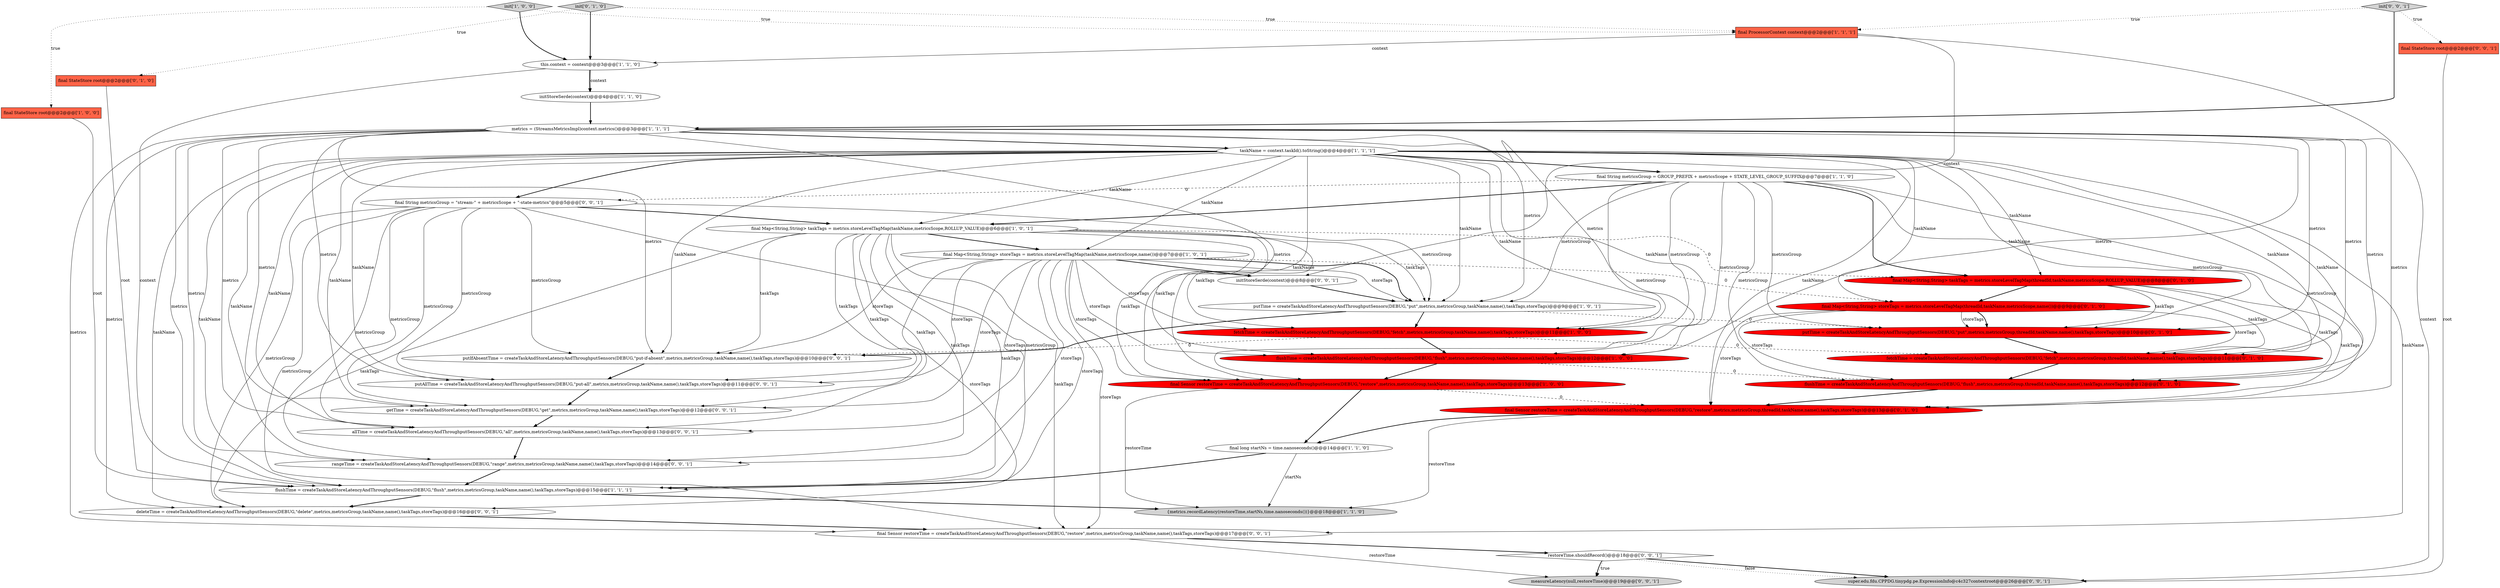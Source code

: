 digraph {
22 [style = filled, label = "fetchTime = createTaskAndStoreLatencyAndThroughputSensors(DEBUG,\"fetch\",metrics,metricsGroup,threadId,taskName,name(),taskTags,storeTags)@@@11@@@['0', '1', '0']", fillcolor = red, shape = ellipse image = "AAA1AAABBB2BBB"];
28 [style = filled, label = "getTime = createTaskAndStoreLatencyAndThroughputSensors(DEBUG,\"get\",metrics,metricsGroup,taskName,name(),taskTags,storeTags)@@@12@@@['0', '0', '1']", fillcolor = white, shape = ellipse image = "AAA0AAABBB3BBB"];
12 [style = filled, label = "fetchTime = createTaskAndStoreLatencyAndThroughputSensors(DEBUG,\"fetch\",metrics,metricsGroup,taskName,name(),taskTags,storeTags)@@@11@@@['1', '0', '0']", fillcolor = red, shape = ellipse image = "AAA1AAABBB1BBB"];
36 [style = filled, label = "rangeTime = createTaskAndStoreLatencyAndThroughputSensors(DEBUG,\"range\",metrics,metricsGroup,taskName,name(),taskTags,storeTags)@@@14@@@['0', '0', '1']", fillcolor = white, shape = ellipse image = "AAA0AAABBB3BBB"];
20 [style = filled, label = "flushTime = createTaskAndStoreLatencyAndThroughputSensors(DEBUG,\"flush\",metrics,metricsGroup,threadId,taskName,name(),taskTags,storeTags)@@@12@@@['0', '1', '0']", fillcolor = red, shape = ellipse image = "AAA1AAABBB2BBB"];
35 [style = filled, label = "final String metricsGroup = \"stream-\" + metricsScope + \"-state-metrics\"@@@5@@@['0', '0', '1']", fillcolor = white, shape = ellipse image = "AAA0AAABBB3BBB"];
32 [style = filled, label = "final Sensor restoreTime = createTaskAndStoreLatencyAndThroughputSensors(DEBUG,\"restore\",metrics,metricsGroup,taskName,name(),taskTags,storeTags)@@@17@@@['0', '0', '1']", fillcolor = white, shape = ellipse image = "AAA0AAABBB3BBB"];
7 [style = filled, label = "metrics = (StreamsMetricsImpl)context.metrics()@@@3@@@['1', '1', '1']", fillcolor = white, shape = ellipse image = "AAA0AAABBB1BBB"];
15 [style = filled, label = "final Map<String,String> taskTags = metrics.storeLevelTagMap(taskName,metricsScope,ROLLUP_VALUE)@@@6@@@['1', '0', '1']", fillcolor = white, shape = ellipse image = "AAA0AAABBB1BBB"];
38 [style = filled, label = "init['0', '0', '1']", fillcolor = lightgray, shape = diamond image = "AAA0AAABBB3BBB"];
17 [style = filled, label = "init['0', '1', '0']", fillcolor = lightgray, shape = diamond image = "AAA0AAABBB2BBB"];
10 [style = filled, label = "init['1', '0', '0']", fillcolor = lightgray, shape = diamond image = "AAA0AAABBB1BBB"];
9 [style = filled, label = "taskName = context.taskId().toString()@@@4@@@['1', '1', '1']", fillcolor = white, shape = ellipse image = "AAA0AAABBB1BBB"];
3 [style = filled, label = "final long startNs = time.nanoseconds()@@@14@@@['1', '1', '0']", fillcolor = white, shape = ellipse image = "AAA0AAABBB1BBB"];
34 [style = filled, label = "final StateStore root@@@2@@@['0', '0', '1']", fillcolor = tomato, shape = box image = "AAA0AAABBB3BBB"];
19 [style = filled, label = "putTime = createTaskAndStoreLatencyAndThroughputSensors(DEBUG,\"put\",metrics,metricsGroup,threadId,taskName,name(),taskTags,storeTags)@@@10@@@['0', '1', '0']", fillcolor = red, shape = ellipse image = "AAA1AAABBB2BBB"];
13 [style = filled, label = "final Sensor restoreTime = createTaskAndStoreLatencyAndThroughputSensors(DEBUG,\"restore\",metrics,metricsGroup,taskName,name(),taskTags,storeTags)@@@13@@@['1', '0', '0']", fillcolor = red, shape = ellipse image = "AAA1AAABBB1BBB"];
24 [style = filled, label = "final StateStore root@@@2@@@['0', '1', '0']", fillcolor = tomato, shape = box image = "AAA0AAABBB2BBB"];
4 [style = filled, label = "flushTime = createTaskAndStoreLatencyAndThroughputSensors(DEBUG,\"flush\",metrics,metricsGroup,taskName,name(),taskTags,storeTags)@@@15@@@['1', '1', '1']", fillcolor = white, shape = ellipse image = "AAA0AAABBB1BBB"];
25 [style = filled, label = "putAllTime = createTaskAndStoreLatencyAndThroughputSensors(DEBUG,\"put-all\",metrics,metricsGroup,taskName,name(),taskTags,storeTags)@@@11@@@['0', '0', '1']", fillcolor = white, shape = ellipse image = "AAA0AAABBB3BBB"];
5 [style = filled, label = "putTime = createTaskAndStoreLatencyAndThroughputSensors(DEBUG,\"put\",metrics,metricsGroup,taskName,name(),taskTags,storeTags)@@@9@@@['1', '0', '1']", fillcolor = white, shape = ellipse image = "AAA0AAABBB1BBB"];
6 [style = filled, label = "final ProcessorContext context@@@2@@@['1', '1', '1']", fillcolor = tomato, shape = box image = "AAA0AAABBB1BBB"];
18 [style = filled, label = "final Map<String,String> taskTags = metrics.storeLevelTagMap(threadId,taskName,metricsScope,ROLLUP_VALUE)@@@8@@@['0', '1', '0']", fillcolor = red, shape = ellipse image = "AAA1AAABBB2BBB"];
14 [style = filled, label = "initStoreSerde(context)@@@4@@@['1', '1', '0']", fillcolor = white, shape = ellipse image = "AAA0AAABBB1BBB"];
21 [style = filled, label = "final Sensor restoreTime = createTaskAndStoreLatencyAndThroughputSensors(DEBUG,\"restore\",metrics,metricsGroup,threadId,taskName,name(),taskTags,storeTags)@@@13@@@['0', '1', '0']", fillcolor = red, shape = ellipse image = "AAA1AAABBB2BBB"];
16 [style = filled, label = "flushTime = createTaskAndStoreLatencyAndThroughputSensors(DEBUG,\"flush\",metrics,metricsGroup,taskName,name(),taskTags,storeTags)@@@12@@@['1', '0', '0']", fillcolor = red, shape = ellipse image = "AAA1AAABBB1BBB"];
23 [style = filled, label = "final Map<String,String> storeTags = metrics.storeLevelTagMap(threadId,taskName,metricsScope,name())@@@9@@@['0', '1', '0']", fillcolor = red, shape = ellipse image = "AAA1AAABBB2BBB"];
27 [style = filled, label = "super.edu.fdu.CPPDG.tinypdg.pe.ExpressionInfo@c4c327contextroot@@@26@@@['0', '0', '1']", fillcolor = lightgray, shape = ellipse image = "AAA0AAABBB3BBB"];
26 [style = filled, label = "restoreTime.shouldRecord()@@@18@@@['0', '0', '1']", fillcolor = white, shape = diamond image = "AAA0AAABBB3BBB"];
30 [style = filled, label = "deleteTime = createTaskAndStoreLatencyAndThroughputSensors(DEBUG,\"delete\",metrics,metricsGroup,taskName,name(),taskTags,storeTags)@@@16@@@['0', '0', '1']", fillcolor = white, shape = ellipse image = "AAA0AAABBB3BBB"];
37 [style = filled, label = "putIfAbsentTime = createTaskAndStoreLatencyAndThroughputSensors(DEBUG,\"put-if-absent\",metrics,metricsGroup,taskName,name(),taskTags,storeTags)@@@10@@@['0', '0', '1']", fillcolor = white, shape = ellipse image = "AAA0AAABBB3BBB"];
1 [style = filled, label = "{metrics.recordLatency(restoreTime,startNs,time.nanoseconds())}@@@18@@@['1', '1', '0']", fillcolor = lightgray, shape = ellipse image = "AAA0AAABBB1BBB"];
2 [style = filled, label = "this.context = context@@@3@@@['1', '1', '0']", fillcolor = white, shape = ellipse image = "AAA0AAABBB1BBB"];
8 [style = filled, label = "final String metricsGroup = GROUP_PREFIX + metricsScope + STATE_LEVEL_GROUP_SUFFIX@@@7@@@['1', '1', '0']", fillcolor = white, shape = ellipse image = "AAA0AAABBB1BBB"];
31 [style = filled, label = "measureLatency(null,restoreTime)@@@19@@@['0', '0', '1']", fillcolor = lightgray, shape = ellipse image = "AAA0AAABBB3BBB"];
11 [style = filled, label = "final Map<String,String> storeTags = metrics.storeLevelTagMap(taskName,metricsScope,name())@@@7@@@['1', '0', '1']", fillcolor = white, shape = ellipse image = "AAA0AAABBB1BBB"];
0 [style = filled, label = "final StateStore root@@@2@@@['1', '0', '0']", fillcolor = tomato, shape = box image = "AAA0AAABBB1BBB"];
29 [style = filled, label = "initStoreSerde(context)@@@8@@@['0', '0', '1']", fillcolor = white, shape = ellipse image = "AAA0AAABBB3BBB"];
33 [style = filled, label = "allTime = createTaskAndStoreLatencyAndThroughputSensors(DEBUG,\"all\",metrics,metricsGroup,taskName,name(),taskTags,storeTags)@@@13@@@['0', '0', '1']", fillcolor = white, shape = ellipse image = "AAA0AAABBB3BBB"];
15->25 [style = solid, label="taskTags"];
9->12 [style = solid, label="taskName"];
35->32 [style = solid, label="metricsGroup"];
29->5 [style = bold, label=""];
7->33 [style = solid, label="metrics"];
17->6 [style = dotted, label="true"];
38->34 [style = dotted, label="true"];
9->28 [style = solid, label="taskName"];
8->35 [style = dashed, label="0"];
7->21 [style = solid, label="metrics"];
11->29 [style = bold, label=""];
7->30 [style = solid, label="metrics"];
9->36 [style = solid, label="taskName"];
8->5 [style = solid, label="metricsGroup"];
9->18 [style = solid, label="taskName"];
11->33 [style = solid, label="storeTags"];
3->4 [style = bold, label=""];
9->35 [style = bold, label=""];
11->25 [style = solid, label="storeTags"];
14->7 [style = bold, label=""];
18->21 [style = solid, label="taskTags"];
7->20 [style = solid, label="metrics"];
7->9 [style = bold, label=""];
15->4 [style = solid, label="taskTags"];
0->4 [style = solid, label="root"];
13->21 [style = dashed, label="0"];
15->11 [style = bold, label=""];
2->4 [style = solid, label="context"];
13->1 [style = solid, label="restoreTime"];
38->7 [style = bold, label=""];
11->5 [style = solid, label="storeTags"];
23->22 [style = solid, label="storeTags"];
2->14 [style = bold, label=""];
15->32 [style = solid, label="taskTags"];
23->20 [style = solid, label="storeTags"];
8->12 [style = solid, label="metricsGroup"];
11->4 [style = solid, label="storeTags"];
15->30 [style = solid, label="taskTags"];
5->37 [style = bold, label=""];
21->3 [style = bold, label=""];
15->37 [style = solid, label="taskTags"];
8->16 [style = solid, label="metricsGroup"];
25->28 [style = bold, label=""];
9->11 [style = solid, label="taskName"];
10->6 [style = dotted, label="true"];
12->37 [style = dashed, label="0"];
9->13 [style = solid, label="taskName"];
8->18 [style = bold, label=""];
21->1 [style = solid, label="restoreTime"];
11->28 [style = solid, label="storeTags"];
9->19 [style = solid, label="taskName"];
7->16 [style = solid, label="metrics"];
36->4 [style = bold, label=""];
7->19 [style = solid, label="metrics"];
7->5 [style = solid, label="metrics"];
7->25 [style = solid, label="metrics"];
9->8 [style = bold, label=""];
32->26 [style = bold, label=""];
23->19 [style = solid, label="storeTags"];
6->29 [style = solid, label="context"];
7->12 [style = solid, label="metrics"];
35->36 [style = solid, label="metricsGroup"];
15->5 [style = solid, label="taskTags"];
26->27 [style = bold, label=""];
8->22 [style = solid, label="metricsGroup"];
35->25 [style = solid, label="metricsGroup"];
22->20 [style = bold, label=""];
17->2 [style = bold, label=""];
33->36 [style = bold, label=""];
9->4 [style = solid, label="taskName"];
18->19 [style = solid, label="taskTags"];
10->0 [style = dotted, label="true"];
10->2 [style = bold, label=""];
35->28 [style = solid, label="metricsGroup"];
9->37 [style = solid, label="taskName"];
9->20 [style = solid, label="taskName"];
32->31 [style = solid, label="restoreTime"];
2->14 [style = solid, label="context"];
19->22 [style = bold, label=""];
34->27 [style = solid, label="root"];
23->21 [style = solid, label="storeTags"];
9->15 [style = solid, label="taskName"];
16->13 [style = bold, label=""];
7->36 [style = solid, label="metrics"];
8->15 [style = bold, label=""];
18->23 [style = bold, label=""];
35->15 [style = bold, label=""];
8->21 [style = solid, label="metricsGroup"];
35->37 [style = solid, label="metricsGroup"];
35->30 [style = solid, label="metricsGroup"];
37->25 [style = bold, label=""];
35->33 [style = solid, label="metricsGroup"];
9->5 [style = solid, label="taskName"];
30->32 [style = bold, label=""];
11->23 [style = dashed, label="0"];
15->12 [style = solid, label="taskTags"];
11->32 [style = solid, label="storeTags"];
3->1 [style = solid, label="startNs"];
15->16 [style = solid, label="taskTags"];
18->20 [style = solid, label="taskTags"];
9->23 [style = solid, label="taskName"];
7->32 [style = solid, label="metrics"];
11->36 [style = solid, label="storeTags"];
11->5 [style = bold, label=""];
26->31 [style = bold, label=""];
26->31 [style = dotted, label="true"];
9->33 [style = solid, label="taskName"];
6->2 [style = solid, label="context"];
9->30 [style = solid, label="taskName"];
11->16 [style = solid, label="storeTags"];
9->16 [style = solid, label="taskName"];
9->22 [style = solid, label="taskName"];
23->19 [style = bold, label=""];
12->22 [style = dashed, label="0"];
11->30 [style = solid, label="storeTags"];
6->27 [style = solid, label="context"];
7->28 [style = solid, label="metrics"];
9->32 [style = solid, label="taskName"];
11->13 [style = solid, label="storeTags"];
4->1 [style = bold, label=""];
5->19 [style = dashed, label="0"];
17->24 [style = dotted, label="true"];
15->36 [style = solid, label="taskTags"];
7->4 [style = solid, label="metrics"];
16->20 [style = dashed, label="0"];
9->25 [style = solid, label="taskName"];
15->13 [style = solid, label="taskTags"];
18->22 [style = solid, label="taskTags"];
7->37 [style = solid, label="metrics"];
15->28 [style = solid, label="taskTags"];
15->18 [style = dashed, label="0"];
7->13 [style = solid, label="metrics"];
12->16 [style = bold, label=""];
38->6 [style = dotted, label="true"];
24->4 [style = solid, label="root"];
35->4 [style = solid, label="metricsGroup"];
11->37 [style = solid, label="storeTags"];
8->20 [style = solid, label="metricsGroup"];
20->21 [style = bold, label=""];
28->33 [style = bold, label=""];
9->21 [style = solid, label="taskName"];
13->3 [style = bold, label=""];
5->12 [style = bold, label=""];
4->30 [style = bold, label=""];
11->12 [style = solid, label="storeTags"];
7->22 [style = solid, label="metrics"];
8->13 [style = solid, label="metricsGroup"];
8->19 [style = solid, label="metricsGroup"];
35->5 [style = solid, label="metricsGroup"];
15->33 [style = solid, label="taskTags"];
26->27 [style = dotted, label="false"];
}
